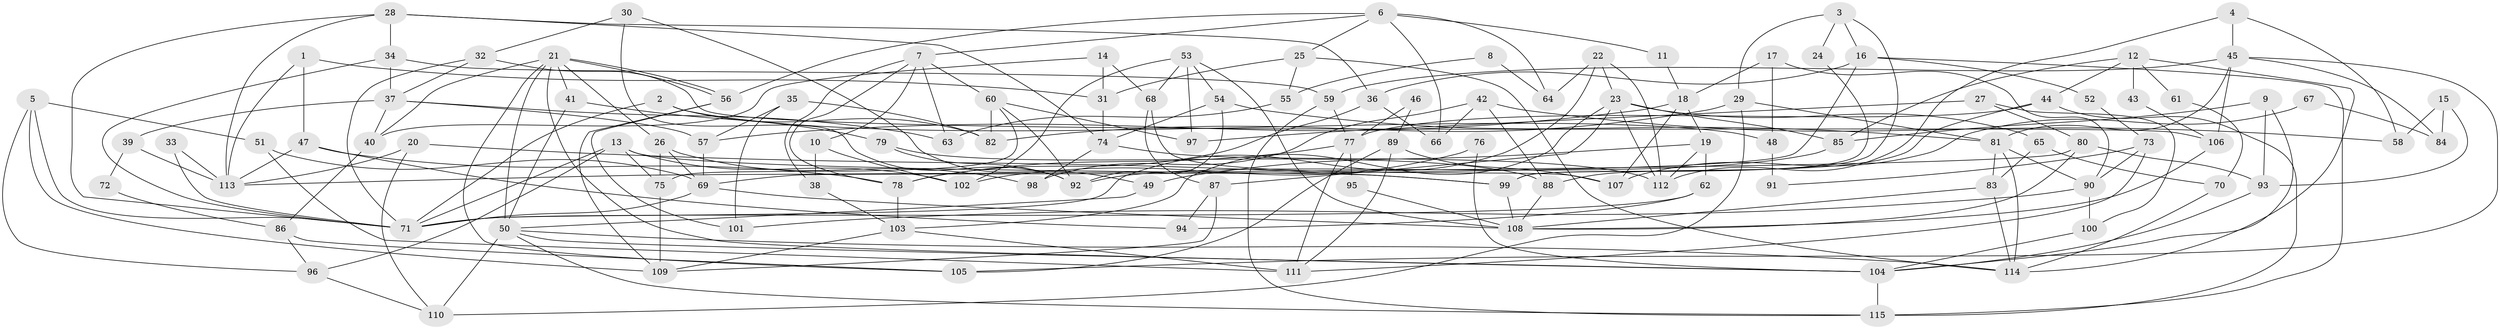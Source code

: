 // coarse degree distribution, {7: 0.05172413793103448, 6: 0.1206896551724138, 3: 0.1896551724137931, 2: 0.08620689655172414, 8: 0.05172413793103448, 4: 0.27586206896551724, 13: 0.034482758620689655, 5: 0.10344827586206896, 14: 0.034482758620689655, 10: 0.017241379310344827, 9: 0.017241379310344827, 11: 0.017241379310344827}
// Generated by graph-tools (version 1.1) at 2025/50/03/04/25 22:50:59]
// undirected, 115 vertices, 230 edges
graph export_dot {
  node [color=gray90,style=filled];
  1;
  2;
  3;
  4;
  5;
  6;
  7;
  8;
  9;
  10;
  11;
  12;
  13;
  14;
  15;
  16;
  17;
  18;
  19;
  20;
  21;
  22;
  23;
  24;
  25;
  26;
  27;
  28;
  29;
  30;
  31;
  32;
  33;
  34;
  35;
  36;
  37;
  38;
  39;
  40;
  41;
  42;
  43;
  44;
  45;
  46;
  47;
  48;
  49;
  50;
  51;
  52;
  53;
  54;
  55;
  56;
  57;
  58;
  59;
  60;
  61;
  62;
  63;
  64;
  65;
  66;
  67;
  68;
  69;
  70;
  71;
  72;
  73;
  74;
  75;
  76;
  77;
  78;
  79;
  80;
  81;
  82;
  83;
  84;
  85;
  86;
  87;
  88;
  89;
  90;
  91;
  92;
  93;
  94;
  95;
  96;
  97;
  98;
  99;
  100;
  101;
  102;
  103;
  104;
  105;
  106;
  107;
  108;
  109;
  110;
  111;
  112;
  113;
  114;
  115;
  1 -- 31;
  1 -- 113;
  1 -- 47;
  2 -- 82;
  2 -- 71;
  2 -- 48;
  3 -- 16;
  3 -- 99;
  3 -- 24;
  3 -- 29;
  4 -- 45;
  4 -- 112;
  4 -- 58;
  5 -- 71;
  5 -- 109;
  5 -- 51;
  5 -- 96;
  6 -- 7;
  6 -- 56;
  6 -- 11;
  6 -- 25;
  6 -- 64;
  6 -- 66;
  7 -- 60;
  7 -- 78;
  7 -- 10;
  7 -- 38;
  7 -- 63;
  8 -- 55;
  8 -- 64;
  9 -- 85;
  9 -- 104;
  9 -- 93;
  10 -- 38;
  10 -- 102;
  11 -- 18;
  12 -- 85;
  12 -- 44;
  12 -- 43;
  12 -- 61;
  12 -- 114;
  13 -- 96;
  13 -- 99;
  13 -- 71;
  13 -- 75;
  13 -- 102;
  14 -- 40;
  14 -- 68;
  14 -- 31;
  15 -- 93;
  15 -- 58;
  15 -- 84;
  16 -- 69;
  16 -- 115;
  16 -- 36;
  16 -- 52;
  17 -- 90;
  17 -- 18;
  17 -- 48;
  18 -- 19;
  18 -- 57;
  18 -- 107;
  19 -- 62;
  19 -- 49;
  19 -- 112;
  20 -- 113;
  20 -- 110;
  20 -- 99;
  21 -- 50;
  21 -- 56;
  21 -- 56;
  21 -- 26;
  21 -- 40;
  21 -- 41;
  21 -- 104;
  21 -- 105;
  22 -- 71;
  22 -- 112;
  22 -- 23;
  22 -- 64;
  23 -- 112;
  23 -- 65;
  23 -- 85;
  23 -- 87;
  23 -- 103;
  24 -- 99;
  25 -- 114;
  25 -- 31;
  25 -- 55;
  26 -- 69;
  26 -- 75;
  26 -- 98;
  27 -- 97;
  27 -- 80;
  27 -- 100;
  28 -- 71;
  28 -- 74;
  28 -- 34;
  28 -- 36;
  28 -- 113;
  29 -- 81;
  29 -- 82;
  29 -- 110;
  30 -- 92;
  30 -- 32;
  30 -- 49;
  31 -- 74;
  32 -- 37;
  32 -- 71;
  32 -- 106;
  33 -- 71;
  33 -- 113;
  34 -- 59;
  34 -- 37;
  34 -- 71;
  35 -- 82;
  35 -- 57;
  35 -- 101;
  36 -- 66;
  36 -- 78;
  37 -- 40;
  37 -- 39;
  37 -- 57;
  37 -- 63;
  38 -- 103;
  39 -- 113;
  39 -- 72;
  40 -- 86;
  41 -- 50;
  41 -- 79;
  42 -- 98;
  42 -- 66;
  42 -- 58;
  42 -- 88;
  43 -- 106;
  44 -- 115;
  44 -- 88;
  44 -- 77;
  45 -- 106;
  45 -- 105;
  45 -- 59;
  45 -- 81;
  45 -- 84;
  46 -- 89;
  46 -- 77;
  47 -- 113;
  47 -- 78;
  47 -- 94;
  48 -- 91;
  49 -- 50;
  50 -- 114;
  50 -- 115;
  50 -- 104;
  50 -- 110;
  51 -- 111;
  51 -- 69;
  52 -- 73;
  53 -- 102;
  53 -- 108;
  53 -- 54;
  53 -- 68;
  53 -- 97;
  54 -- 81;
  54 -- 74;
  54 -- 92;
  55 -- 63;
  56 -- 109;
  56 -- 101;
  57 -- 69;
  59 -- 77;
  59 -- 115;
  60 -- 92;
  60 -- 75;
  60 -- 82;
  60 -- 97;
  61 -- 70;
  62 -- 94;
  62 -- 71;
  65 -- 83;
  65 -- 70;
  67 -- 107;
  67 -- 84;
  68 -- 87;
  68 -- 107;
  69 -- 71;
  69 -- 108;
  70 -- 114;
  72 -- 86;
  73 -- 90;
  73 -- 111;
  73 -- 91;
  74 -- 98;
  74 -- 112;
  75 -- 109;
  76 -- 102;
  76 -- 104;
  77 -- 78;
  77 -- 95;
  77 -- 111;
  78 -- 103;
  79 -- 88;
  79 -- 92;
  80 -- 108;
  80 -- 93;
  80 -- 113;
  81 -- 90;
  81 -- 83;
  81 -- 114;
  83 -- 114;
  83 -- 108;
  85 -- 92;
  86 -- 96;
  86 -- 105;
  87 -- 109;
  87 -- 94;
  88 -- 108;
  89 -- 111;
  89 -- 107;
  89 -- 105;
  90 -- 100;
  90 -- 101;
  93 -- 104;
  95 -- 108;
  96 -- 110;
  99 -- 108;
  100 -- 104;
  103 -- 109;
  103 -- 111;
  104 -- 115;
  106 -- 108;
}
